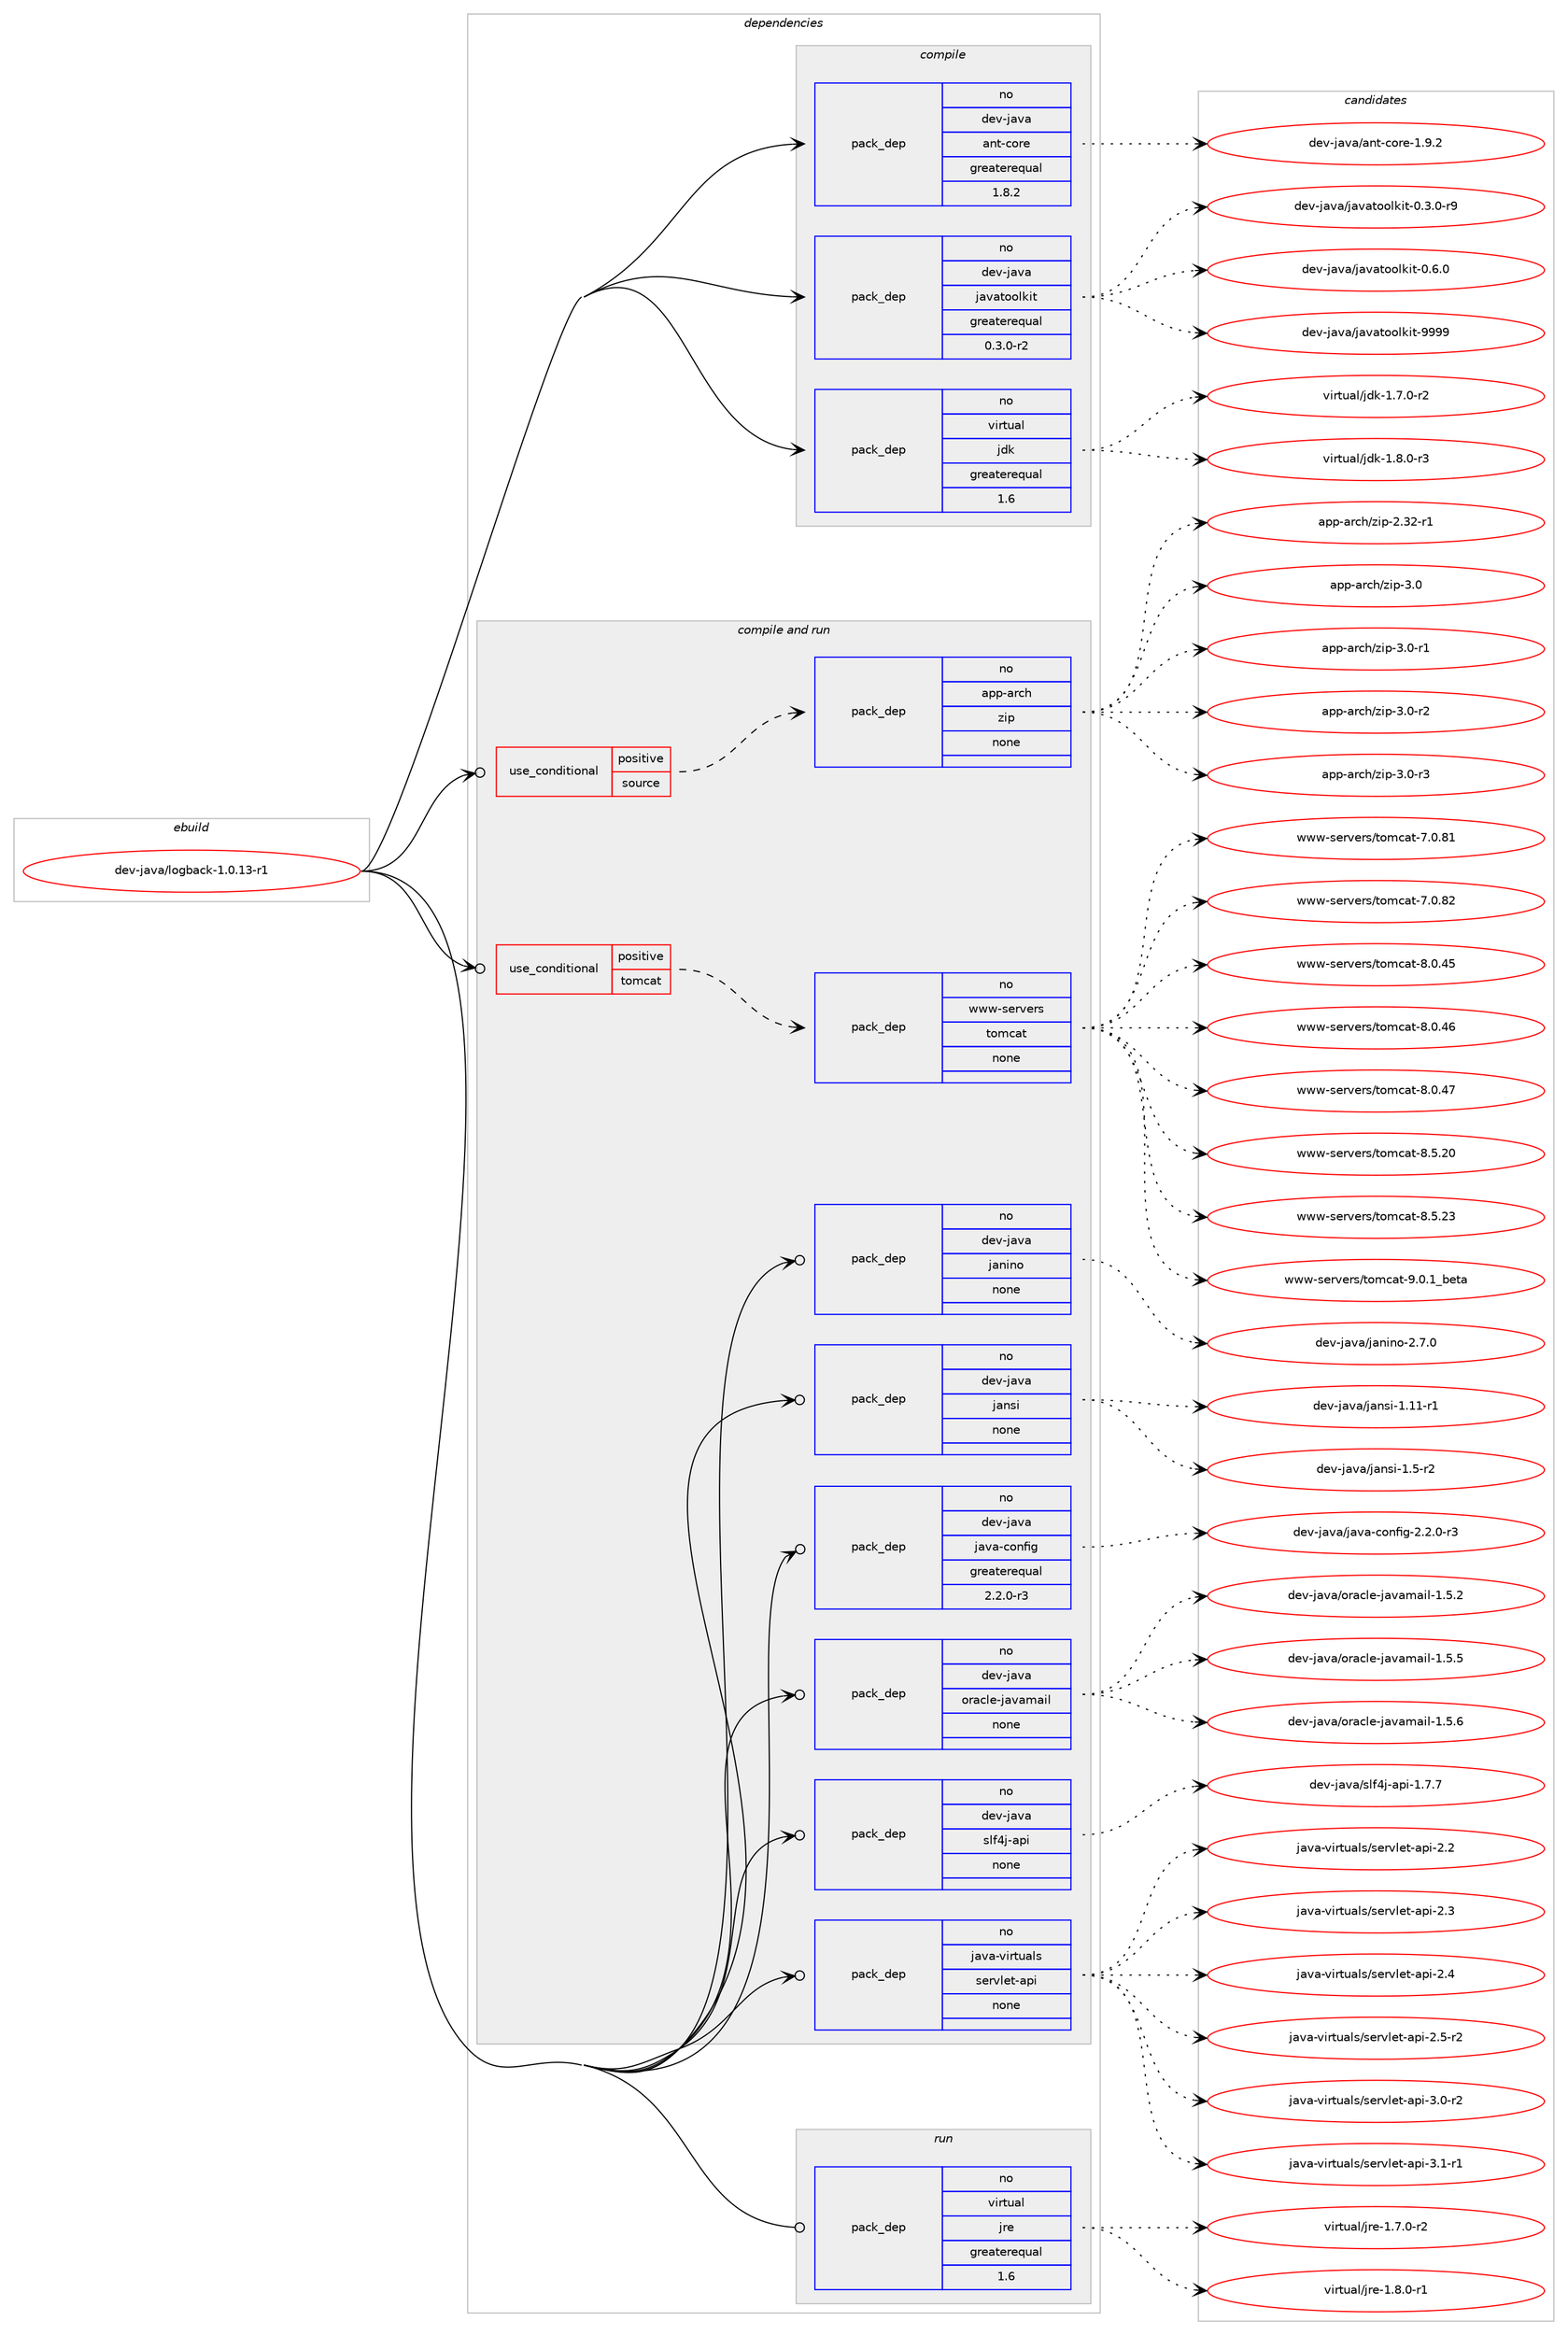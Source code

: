digraph prolog {

# *************
# Graph options
# *************

newrank=true;
concentrate=true;
compound=true;
graph [rankdir=LR,fontname=Helvetica,fontsize=10,ranksep=1.5];#, ranksep=2.5, nodesep=0.2];
edge  [arrowhead=vee];
node  [fontname=Helvetica,fontsize=10];

# **********
# The ebuild
# **********

subgraph cluster_leftcol {
color=gray;
rank=same;
label=<<i>ebuild</i>>;
id [label="dev-java/logback-1.0.13-r1", color=red, width=4, href="../dev-java/logback-1.0.13-r1.svg"];
}

# ****************
# The dependencies
# ****************

subgraph cluster_midcol {
color=gray;
label=<<i>dependencies</i>>;
subgraph cluster_compile {
fillcolor="#eeeeee";
style=filled;
label=<<i>compile</i>>;
subgraph pack77673 {
dependency103062 [label=<<TABLE BORDER="0" CELLBORDER="1" CELLSPACING="0" CELLPADDING="4" WIDTH="220"><TR><TD ROWSPAN="6" CELLPADDING="30">pack_dep</TD></TR><TR><TD WIDTH="110">no</TD></TR><TR><TD>dev-java</TD></TR><TR><TD>ant-core</TD></TR><TR><TD>greaterequal</TD></TR><TR><TD>1.8.2</TD></TR></TABLE>>, shape=none, color=blue];
}
id:e -> dependency103062:w [weight=20,style="solid",arrowhead="vee"];
subgraph pack77674 {
dependency103063 [label=<<TABLE BORDER="0" CELLBORDER="1" CELLSPACING="0" CELLPADDING="4" WIDTH="220"><TR><TD ROWSPAN="6" CELLPADDING="30">pack_dep</TD></TR><TR><TD WIDTH="110">no</TD></TR><TR><TD>dev-java</TD></TR><TR><TD>javatoolkit</TD></TR><TR><TD>greaterequal</TD></TR><TR><TD>0.3.0-r2</TD></TR></TABLE>>, shape=none, color=blue];
}
id:e -> dependency103063:w [weight=20,style="solid",arrowhead="vee"];
subgraph pack77675 {
dependency103064 [label=<<TABLE BORDER="0" CELLBORDER="1" CELLSPACING="0" CELLPADDING="4" WIDTH="220"><TR><TD ROWSPAN="6" CELLPADDING="30">pack_dep</TD></TR><TR><TD WIDTH="110">no</TD></TR><TR><TD>virtual</TD></TR><TR><TD>jdk</TD></TR><TR><TD>greaterequal</TD></TR><TR><TD>1.6</TD></TR></TABLE>>, shape=none, color=blue];
}
id:e -> dependency103064:w [weight=20,style="solid",arrowhead="vee"];
}
subgraph cluster_compileandrun {
fillcolor="#eeeeee";
style=filled;
label=<<i>compile and run</i>>;
subgraph cond22362 {
dependency103065 [label=<<TABLE BORDER="0" CELLBORDER="1" CELLSPACING="0" CELLPADDING="4"><TR><TD ROWSPAN="3" CELLPADDING="10">use_conditional</TD></TR><TR><TD>positive</TD></TR><TR><TD>source</TD></TR></TABLE>>, shape=none, color=red];
subgraph pack77676 {
dependency103066 [label=<<TABLE BORDER="0" CELLBORDER="1" CELLSPACING="0" CELLPADDING="4" WIDTH="220"><TR><TD ROWSPAN="6" CELLPADDING="30">pack_dep</TD></TR><TR><TD WIDTH="110">no</TD></TR><TR><TD>app-arch</TD></TR><TR><TD>zip</TD></TR><TR><TD>none</TD></TR><TR><TD></TD></TR></TABLE>>, shape=none, color=blue];
}
dependency103065:e -> dependency103066:w [weight=20,style="dashed",arrowhead="vee"];
}
id:e -> dependency103065:w [weight=20,style="solid",arrowhead="odotvee"];
subgraph cond22363 {
dependency103067 [label=<<TABLE BORDER="0" CELLBORDER="1" CELLSPACING="0" CELLPADDING="4"><TR><TD ROWSPAN="3" CELLPADDING="10">use_conditional</TD></TR><TR><TD>positive</TD></TR><TR><TD>tomcat</TD></TR></TABLE>>, shape=none, color=red];
subgraph pack77677 {
dependency103068 [label=<<TABLE BORDER="0" CELLBORDER="1" CELLSPACING="0" CELLPADDING="4" WIDTH="220"><TR><TD ROWSPAN="6" CELLPADDING="30">pack_dep</TD></TR><TR><TD WIDTH="110">no</TD></TR><TR><TD>www-servers</TD></TR><TR><TD>tomcat</TD></TR><TR><TD>none</TD></TR><TR><TD></TD></TR></TABLE>>, shape=none, color=blue];
}
dependency103067:e -> dependency103068:w [weight=20,style="dashed",arrowhead="vee"];
}
id:e -> dependency103067:w [weight=20,style="solid",arrowhead="odotvee"];
subgraph pack77678 {
dependency103069 [label=<<TABLE BORDER="0" CELLBORDER="1" CELLSPACING="0" CELLPADDING="4" WIDTH="220"><TR><TD ROWSPAN="6" CELLPADDING="30">pack_dep</TD></TR><TR><TD WIDTH="110">no</TD></TR><TR><TD>dev-java</TD></TR><TR><TD>janino</TD></TR><TR><TD>none</TD></TR><TR><TD></TD></TR></TABLE>>, shape=none, color=blue];
}
id:e -> dependency103069:w [weight=20,style="solid",arrowhead="odotvee"];
subgraph pack77679 {
dependency103070 [label=<<TABLE BORDER="0" CELLBORDER="1" CELLSPACING="0" CELLPADDING="4" WIDTH="220"><TR><TD ROWSPAN="6" CELLPADDING="30">pack_dep</TD></TR><TR><TD WIDTH="110">no</TD></TR><TR><TD>dev-java</TD></TR><TR><TD>jansi</TD></TR><TR><TD>none</TD></TR><TR><TD></TD></TR></TABLE>>, shape=none, color=blue];
}
id:e -> dependency103070:w [weight=20,style="solid",arrowhead="odotvee"];
subgraph pack77680 {
dependency103071 [label=<<TABLE BORDER="0" CELLBORDER="1" CELLSPACING="0" CELLPADDING="4" WIDTH="220"><TR><TD ROWSPAN="6" CELLPADDING="30">pack_dep</TD></TR><TR><TD WIDTH="110">no</TD></TR><TR><TD>dev-java</TD></TR><TR><TD>java-config</TD></TR><TR><TD>greaterequal</TD></TR><TR><TD>2.2.0-r3</TD></TR></TABLE>>, shape=none, color=blue];
}
id:e -> dependency103071:w [weight=20,style="solid",arrowhead="odotvee"];
subgraph pack77681 {
dependency103072 [label=<<TABLE BORDER="0" CELLBORDER="1" CELLSPACING="0" CELLPADDING="4" WIDTH="220"><TR><TD ROWSPAN="6" CELLPADDING="30">pack_dep</TD></TR><TR><TD WIDTH="110">no</TD></TR><TR><TD>dev-java</TD></TR><TR><TD>oracle-javamail</TD></TR><TR><TD>none</TD></TR><TR><TD></TD></TR></TABLE>>, shape=none, color=blue];
}
id:e -> dependency103072:w [weight=20,style="solid",arrowhead="odotvee"];
subgraph pack77682 {
dependency103073 [label=<<TABLE BORDER="0" CELLBORDER="1" CELLSPACING="0" CELLPADDING="4" WIDTH="220"><TR><TD ROWSPAN="6" CELLPADDING="30">pack_dep</TD></TR><TR><TD WIDTH="110">no</TD></TR><TR><TD>dev-java</TD></TR><TR><TD>slf4j-api</TD></TR><TR><TD>none</TD></TR><TR><TD></TD></TR></TABLE>>, shape=none, color=blue];
}
id:e -> dependency103073:w [weight=20,style="solid",arrowhead="odotvee"];
subgraph pack77683 {
dependency103074 [label=<<TABLE BORDER="0" CELLBORDER="1" CELLSPACING="0" CELLPADDING="4" WIDTH="220"><TR><TD ROWSPAN="6" CELLPADDING="30">pack_dep</TD></TR><TR><TD WIDTH="110">no</TD></TR><TR><TD>java-virtuals</TD></TR><TR><TD>servlet-api</TD></TR><TR><TD>none</TD></TR><TR><TD></TD></TR></TABLE>>, shape=none, color=blue];
}
id:e -> dependency103074:w [weight=20,style="solid",arrowhead="odotvee"];
}
subgraph cluster_run {
fillcolor="#eeeeee";
style=filled;
label=<<i>run</i>>;
subgraph pack77684 {
dependency103075 [label=<<TABLE BORDER="0" CELLBORDER="1" CELLSPACING="0" CELLPADDING="4" WIDTH="220"><TR><TD ROWSPAN="6" CELLPADDING="30">pack_dep</TD></TR><TR><TD WIDTH="110">no</TD></TR><TR><TD>virtual</TD></TR><TR><TD>jre</TD></TR><TR><TD>greaterequal</TD></TR><TR><TD>1.6</TD></TR></TABLE>>, shape=none, color=blue];
}
id:e -> dependency103075:w [weight=20,style="solid",arrowhead="odot"];
}
}

# **************
# The candidates
# **************

subgraph cluster_choices {
rank=same;
color=gray;
label=<<i>candidates</i>>;

subgraph choice77673 {
color=black;
nodesep=1;
choice10010111845106971189747971101164599111114101454946574650 [label="dev-java/ant-core-1.9.2", color=red, width=4,href="../dev-java/ant-core-1.9.2.svg"];
dependency103062:e -> choice10010111845106971189747971101164599111114101454946574650:w [style=dotted,weight="100"];
}
subgraph choice77674 {
color=black;
nodesep=1;
choice1001011184510697118974710697118971161111111081071051164548465146484511457 [label="dev-java/javatoolkit-0.3.0-r9", color=red, width=4,href="../dev-java/javatoolkit-0.3.0-r9.svg"];
choice100101118451069711897471069711897116111111108107105116454846544648 [label="dev-java/javatoolkit-0.6.0", color=red, width=4,href="../dev-java/javatoolkit-0.6.0.svg"];
choice1001011184510697118974710697118971161111111081071051164557575757 [label="dev-java/javatoolkit-9999", color=red, width=4,href="../dev-java/javatoolkit-9999.svg"];
dependency103063:e -> choice1001011184510697118974710697118971161111111081071051164548465146484511457:w [style=dotted,weight="100"];
dependency103063:e -> choice100101118451069711897471069711897116111111108107105116454846544648:w [style=dotted,weight="100"];
dependency103063:e -> choice1001011184510697118974710697118971161111111081071051164557575757:w [style=dotted,weight="100"];
}
subgraph choice77675 {
color=black;
nodesep=1;
choice11810511411611797108471061001074549465546484511450 [label="virtual/jdk-1.7.0-r2", color=red, width=4,href="../virtual/jdk-1.7.0-r2.svg"];
choice11810511411611797108471061001074549465646484511451 [label="virtual/jdk-1.8.0-r3", color=red, width=4,href="../virtual/jdk-1.8.0-r3.svg"];
dependency103064:e -> choice11810511411611797108471061001074549465546484511450:w [style=dotted,weight="100"];
dependency103064:e -> choice11810511411611797108471061001074549465646484511451:w [style=dotted,weight="100"];
}
subgraph choice77676 {
color=black;
nodesep=1;
choice971121124597114991044712210511245504651504511449 [label="app-arch/zip-2.32-r1", color=red, width=4,href="../app-arch/zip-2.32-r1.svg"];
choice971121124597114991044712210511245514648 [label="app-arch/zip-3.0", color=red, width=4,href="../app-arch/zip-3.0.svg"];
choice9711211245971149910447122105112455146484511449 [label="app-arch/zip-3.0-r1", color=red, width=4,href="../app-arch/zip-3.0-r1.svg"];
choice9711211245971149910447122105112455146484511450 [label="app-arch/zip-3.0-r2", color=red, width=4,href="../app-arch/zip-3.0-r2.svg"];
choice9711211245971149910447122105112455146484511451 [label="app-arch/zip-3.0-r3", color=red, width=4,href="../app-arch/zip-3.0-r3.svg"];
dependency103066:e -> choice971121124597114991044712210511245504651504511449:w [style=dotted,weight="100"];
dependency103066:e -> choice971121124597114991044712210511245514648:w [style=dotted,weight="100"];
dependency103066:e -> choice9711211245971149910447122105112455146484511449:w [style=dotted,weight="100"];
dependency103066:e -> choice9711211245971149910447122105112455146484511450:w [style=dotted,weight="100"];
dependency103066:e -> choice9711211245971149910447122105112455146484511451:w [style=dotted,weight="100"];
}
subgraph choice77677 {
color=black;
nodesep=1;
choice1191191194511510111411810111411547116111109999711645554648465649 [label="www-servers/tomcat-7.0.81", color=red, width=4,href="../www-servers/tomcat-7.0.81.svg"];
choice1191191194511510111411810111411547116111109999711645554648465650 [label="www-servers/tomcat-7.0.82", color=red, width=4,href="../www-servers/tomcat-7.0.82.svg"];
choice1191191194511510111411810111411547116111109999711645564648465253 [label="www-servers/tomcat-8.0.45", color=red, width=4,href="../www-servers/tomcat-8.0.45.svg"];
choice1191191194511510111411810111411547116111109999711645564648465254 [label="www-servers/tomcat-8.0.46", color=red, width=4,href="../www-servers/tomcat-8.0.46.svg"];
choice1191191194511510111411810111411547116111109999711645564648465255 [label="www-servers/tomcat-8.0.47", color=red, width=4,href="../www-servers/tomcat-8.0.47.svg"];
choice1191191194511510111411810111411547116111109999711645564653465048 [label="www-servers/tomcat-8.5.20", color=red, width=4,href="../www-servers/tomcat-8.5.20.svg"];
choice1191191194511510111411810111411547116111109999711645564653465051 [label="www-servers/tomcat-8.5.23", color=red, width=4,href="../www-servers/tomcat-8.5.23.svg"];
choice11911911945115101114118101114115471161111099997116455746484649959810111697 [label="www-servers/tomcat-9.0.1_beta", color=red, width=4,href="../www-servers/tomcat-9.0.1_beta.svg"];
dependency103068:e -> choice1191191194511510111411810111411547116111109999711645554648465649:w [style=dotted,weight="100"];
dependency103068:e -> choice1191191194511510111411810111411547116111109999711645554648465650:w [style=dotted,weight="100"];
dependency103068:e -> choice1191191194511510111411810111411547116111109999711645564648465253:w [style=dotted,weight="100"];
dependency103068:e -> choice1191191194511510111411810111411547116111109999711645564648465254:w [style=dotted,weight="100"];
dependency103068:e -> choice1191191194511510111411810111411547116111109999711645564648465255:w [style=dotted,weight="100"];
dependency103068:e -> choice1191191194511510111411810111411547116111109999711645564653465048:w [style=dotted,weight="100"];
dependency103068:e -> choice1191191194511510111411810111411547116111109999711645564653465051:w [style=dotted,weight="100"];
dependency103068:e -> choice11911911945115101114118101114115471161111099997116455746484649959810111697:w [style=dotted,weight="100"];
}
subgraph choice77678 {
color=black;
nodesep=1;
choice1001011184510697118974710697110105110111455046554648 [label="dev-java/janino-2.7.0", color=red, width=4,href="../dev-java/janino-2.7.0.svg"];
dependency103069:e -> choice1001011184510697118974710697110105110111455046554648:w [style=dotted,weight="100"];
}
subgraph choice77679 {
color=black;
nodesep=1;
choice100101118451069711897471069711011510545494649494511449 [label="dev-java/jansi-1.11-r1", color=red, width=4,href="../dev-java/jansi-1.11-r1.svg"];
choice1001011184510697118974710697110115105454946534511450 [label="dev-java/jansi-1.5-r2", color=red, width=4,href="../dev-java/jansi-1.5-r2.svg"];
dependency103070:e -> choice100101118451069711897471069711011510545494649494511449:w [style=dotted,weight="100"];
dependency103070:e -> choice1001011184510697118974710697110115105454946534511450:w [style=dotted,weight="100"];
}
subgraph choice77680 {
color=black;
nodesep=1;
choice10010111845106971189747106971189745991111101021051034550465046484511451 [label="dev-java/java-config-2.2.0-r3", color=red, width=4,href="../dev-java/java-config-2.2.0-r3.svg"];
dependency103071:e -> choice10010111845106971189747106971189745991111101021051034550465046484511451:w [style=dotted,weight="100"];
}
subgraph choice77681 {
color=black;
nodesep=1;
choice10010111845106971189747111114979910810145106971189710997105108454946534650 [label="dev-java/oracle-javamail-1.5.2", color=red, width=4,href="../dev-java/oracle-javamail-1.5.2.svg"];
choice10010111845106971189747111114979910810145106971189710997105108454946534653 [label="dev-java/oracle-javamail-1.5.5", color=red, width=4,href="../dev-java/oracle-javamail-1.5.5.svg"];
choice10010111845106971189747111114979910810145106971189710997105108454946534654 [label="dev-java/oracle-javamail-1.5.6", color=red, width=4,href="../dev-java/oracle-javamail-1.5.6.svg"];
dependency103072:e -> choice10010111845106971189747111114979910810145106971189710997105108454946534650:w [style=dotted,weight="100"];
dependency103072:e -> choice10010111845106971189747111114979910810145106971189710997105108454946534653:w [style=dotted,weight="100"];
dependency103072:e -> choice10010111845106971189747111114979910810145106971189710997105108454946534654:w [style=dotted,weight="100"];
}
subgraph choice77682 {
color=black;
nodesep=1;
choice10010111845106971189747115108102521064597112105454946554655 [label="dev-java/slf4j-api-1.7.7", color=red, width=4,href="../dev-java/slf4j-api-1.7.7.svg"];
dependency103073:e -> choice10010111845106971189747115108102521064597112105454946554655:w [style=dotted,weight="100"];
}
subgraph choice77683 {
color=black;
nodesep=1;
choice1069711897451181051141161179710811547115101114118108101116459711210545504650 [label="java-virtuals/servlet-api-2.2", color=red, width=4,href="../java-virtuals/servlet-api-2.2.svg"];
choice1069711897451181051141161179710811547115101114118108101116459711210545504651 [label="java-virtuals/servlet-api-2.3", color=red, width=4,href="../java-virtuals/servlet-api-2.3.svg"];
choice1069711897451181051141161179710811547115101114118108101116459711210545504652 [label="java-virtuals/servlet-api-2.4", color=red, width=4,href="../java-virtuals/servlet-api-2.4.svg"];
choice10697118974511810511411611797108115471151011141181081011164597112105455046534511450 [label="java-virtuals/servlet-api-2.5-r2", color=red, width=4,href="../java-virtuals/servlet-api-2.5-r2.svg"];
choice10697118974511810511411611797108115471151011141181081011164597112105455146484511450 [label="java-virtuals/servlet-api-3.0-r2", color=red, width=4,href="../java-virtuals/servlet-api-3.0-r2.svg"];
choice10697118974511810511411611797108115471151011141181081011164597112105455146494511449 [label="java-virtuals/servlet-api-3.1-r1", color=red, width=4,href="../java-virtuals/servlet-api-3.1-r1.svg"];
dependency103074:e -> choice1069711897451181051141161179710811547115101114118108101116459711210545504650:w [style=dotted,weight="100"];
dependency103074:e -> choice1069711897451181051141161179710811547115101114118108101116459711210545504651:w [style=dotted,weight="100"];
dependency103074:e -> choice1069711897451181051141161179710811547115101114118108101116459711210545504652:w [style=dotted,weight="100"];
dependency103074:e -> choice10697118974511810511411611797108115471151011141181081011164597112105455046534511450:w [style=dotted,weight="100"];
dependency103074:e -> choice10697118974511810511411611797108115471151011141181081011164597112105455146484511450:w [style=dotted,weight="100"];
dependency103074:e -> choice10697118974511810511411611797108115471151011141181081011164597112105455146494511449:w [style=dotted,weight="100"];
}
subgraph choice77684 {
color=black;
nodesep=1;
choice11810511411611797108471061141014549465546484511450 [label="virtual/jre-1.7.0-r2", color=red, width=4,href="../virtual/jre-1.7.0-r2.svg"];
choice11810511411611797108471061141014549465646484511449 [label="virtual/jre-1.8.0-r1", color=red, width=4,href="../virtual/jre-1.8.0-r1.svg"];
dependency103075:e -> choice11810511411611797108471061141014549465546484511450:w [style=dotted,weight="100"];
dependency103075:e -> choice11810511411611797108471061141014549465646484511449:w [style=dotted,weight="100"];
}
}

}
